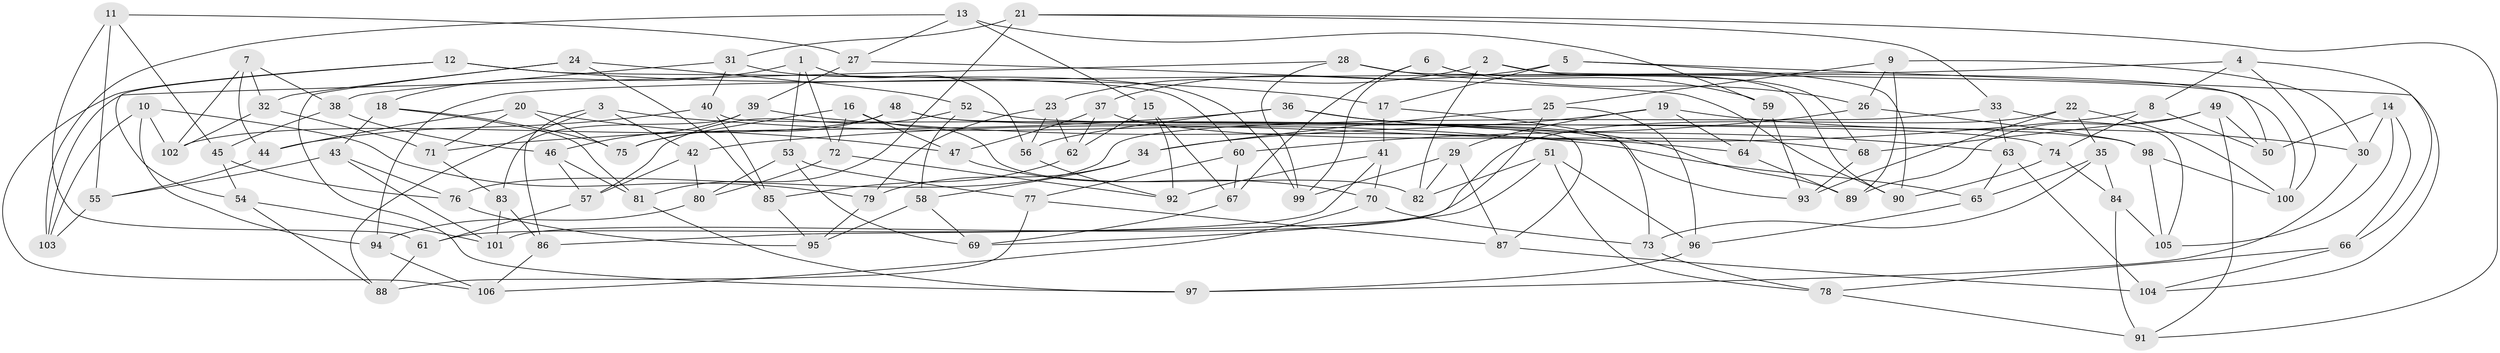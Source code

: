 // coarse degree distribution, {15: 0.018867924528301886, 10: 0.07547169811320754, 6: 0.1509433962264151, 8: 0.09433962264150944, 4: 0.49056603773584906, 5: 0.018867924528301886, 9: 0.05660377358490566, 11: 0.018867924528301886, 3: 0.05660377358490566, 7: 0.018867924528301886}
// Generated by graph-tools (version 1.1) at 2025/20/03/04/25 18:20:55]
// undirected, 106 vertices, 212 edges
graph export_dot {
graph [start="1"]
  node [color=gray90,style=filled];
  1;
  2;
  3;
  4;
  5;
  6;
  7;
  8;
  9;
  10;
  11;
  12;
  13;
  14;
  15;
  16;
  17;
  18;
  19;
  20;
  21;
  22;
  23;
  24;
  25;
  26;
  27;
  28;
  29;
  30;
  31;
  32;
  33;
  34;
  35;
  36;
  37;
  38;
  39;
  40;
  41;
  42;
  43;
  44;
  45;
  46;
  47;
  48;
  49;
  50;
  51;
  52;
  53;
  54;
  55;
  56;
  57;
  58;
  59;
  60;
  61;
  62;
  63;
  64;
  65;
  66;
  67;
  68;
  69;
  70;
  71;
  72;
  73;
  74;
  75;
  76;
  77;
  78;
  79;
  80;
  81;
  82;
  83;
  84;
  85;
  86;
  87;
  88;
  89;
  90;
  91;
  92;
  93;
  94;
  95;
  96;
  97;
  98;
  99;
  100;
  101;
  102;
  103;
  104;
  105;
  106;
  1 -- 56;
  1 -- 53;
  1 -- 72;
  1 -- 18;
  2 -- 23;
  2 -- 82;
  2 -- 68;
  2 -- 50;
  3 -- 88;
  3 -- 65;
  3 -- 86;
  3 -- 42;
  4 -- 94;
  4 -- 8;
  4 -- 100;
  4 -- 66;
  5 -- 90;
  5 -- 17;
  5 -- 104;
  5 -- 37;
  6 -- 90;
  6 -- 67;
  6 -- 26;
  6 -- 99;
  7 -- 32;
  7 -- 44;
  7 -- 102;
  7 -- 38;
  8 -- 74;
  8 -- 42;
  8 -- 50;
  9 -- 25;
  9 -- 89;
  9 -- 30;
  9 -- 26;
  10 -- 102;
  10 -- 103;
  10 -- 79;
  10 -- 94;
  11 -- 55;
  11 -- 27;
  11 -- 61;
  11 -- 45;
  12 -- 17;
  12 -- 106;
  12 -- 54;
  12 -- 60;
  13 -- 15;
  13 -- 59;
  13 -- 103;
  13 -- 27;
  14 -- 105;
  14 -- 66;
  14 -- 50;
  14 -- 30;
  15 -- 62;
  15 -- 92;
  15 -- 67;
  16 -- 72;
  16 -- 75;
  16 -- 82;
  16 -- 47;
  17 -- 73;
  17 -- 41;
  18 -- 75;
  18 -- 81;
  18 -- 43;
  19 -- 29;
  19 -- 30;
  19 -- 64;
  19 -- 34;
  20 -- 75;
  20 -- 44;
  20 -- 71;
  20 -- 47;
  21 -- 33;
  21 -- 81;
  21 -- 91;
  21 -- 31;
  22 -- 100;
  22 -- 93;
  22 -- 101;
  22 -- 35;
  23 -- 79;
  23 -- 62;
  23 -- 56;
  24 -- 85;
  24 -- 32;
  24 -- 97;
  24 -- 52;
  25 -- 96;
  25 -- 34;
  25 -- 69;
  26 -- 60;
  26 -- 98;
  27 -- 39;
  27 -- 90;
  28 -- 100;
  28 -- 59;
  28 -- 99;
  28 -- 103;
  29 -- 99;
  29 -- 87;
  29 -- 82;
  30 -- 97;
  31 -- 38;
  31 -- 99;
  31 -- 40;
  32 -- 102;
  32 -- 71;
  33 -- 76;
  33 -- 63;
  33 -- 105;
  34 -- 58;
  34 -- 79;
  35 -- 73;
  35 -- 84;
  35 -- 65;
  36 -- 63;
  36 -- 89;
  36 -- 56;
  36 -- 71;
  37 -- 68;
  37 -- 47;
  37 -- 62;
  38 -- 45;
  38 -- 46;
  39 -- 64;
  39 -- 46;
  39 -- 83;
  40 -- 87;
  40 -- 85;
  40 -- 44;
  41 -- 70;
  41 -- 61;
  41 -- 92;
  42 -- 57;
  42 -- 80;
  43 -- 55;
  43 -- 76;
  43 -- 101;
  44 -- 55;
  45 -- 54;
  45 -- 76;
  46 -- 57;
  46 -- 81;
  47 -- 70;
  48 -- 75;
  48 -- 93;
  48 -- 102;
  48 -- 98;
  49 -- 68;
  49 -- 89;
  49 -- 91;
  49 -- 50;
  51 -- 82;
  51 -- 86;
  51 -- 78;
  51 -- 96;
  52 -- 74;
  52 -- 57;
  52 -- 58;
  53 -- 69;
  53 -- 80;
  53 -- 77;
  54 -- 88;
  54 -- 101;
  55 -- 103;
  56 -- 92;
  57 -- 61;
  58 -- 69;
  58 -- 95;
  59 -- 93;
  59 -- 64;
  60 -- 77;
  60 -- 67;
  61 -- 88;
  62 -- 85;
  63 -- 104;
  63 -- 65;
  64 -- 89;
  65 -- 96;
  66 -- 78;
  66 -- 104;
  67 -- 69;
  68 -- 93;
  70 -- 106;
  70 -- 73;
  71 -- 83;
  72 -- 80;
  72 -- 92;
  73 -- 78;
  74 -- 84;
  74 -- 90;
  76 -- 95;
  77 -- 88;
  77 -- 87;
  78 -- 91;
  79 -- 95;
  80 -- 94;
  81 -- 97;
  83 -- 101;
  83 -- 86;
  84 -- 91;
  84 -- 105;
  85 -- 95;
  86 -- 106;
  87 -- 104;
  94 -- 106;
  96 -- 97;
  98 -- 105;
  98 -- 100;
}
